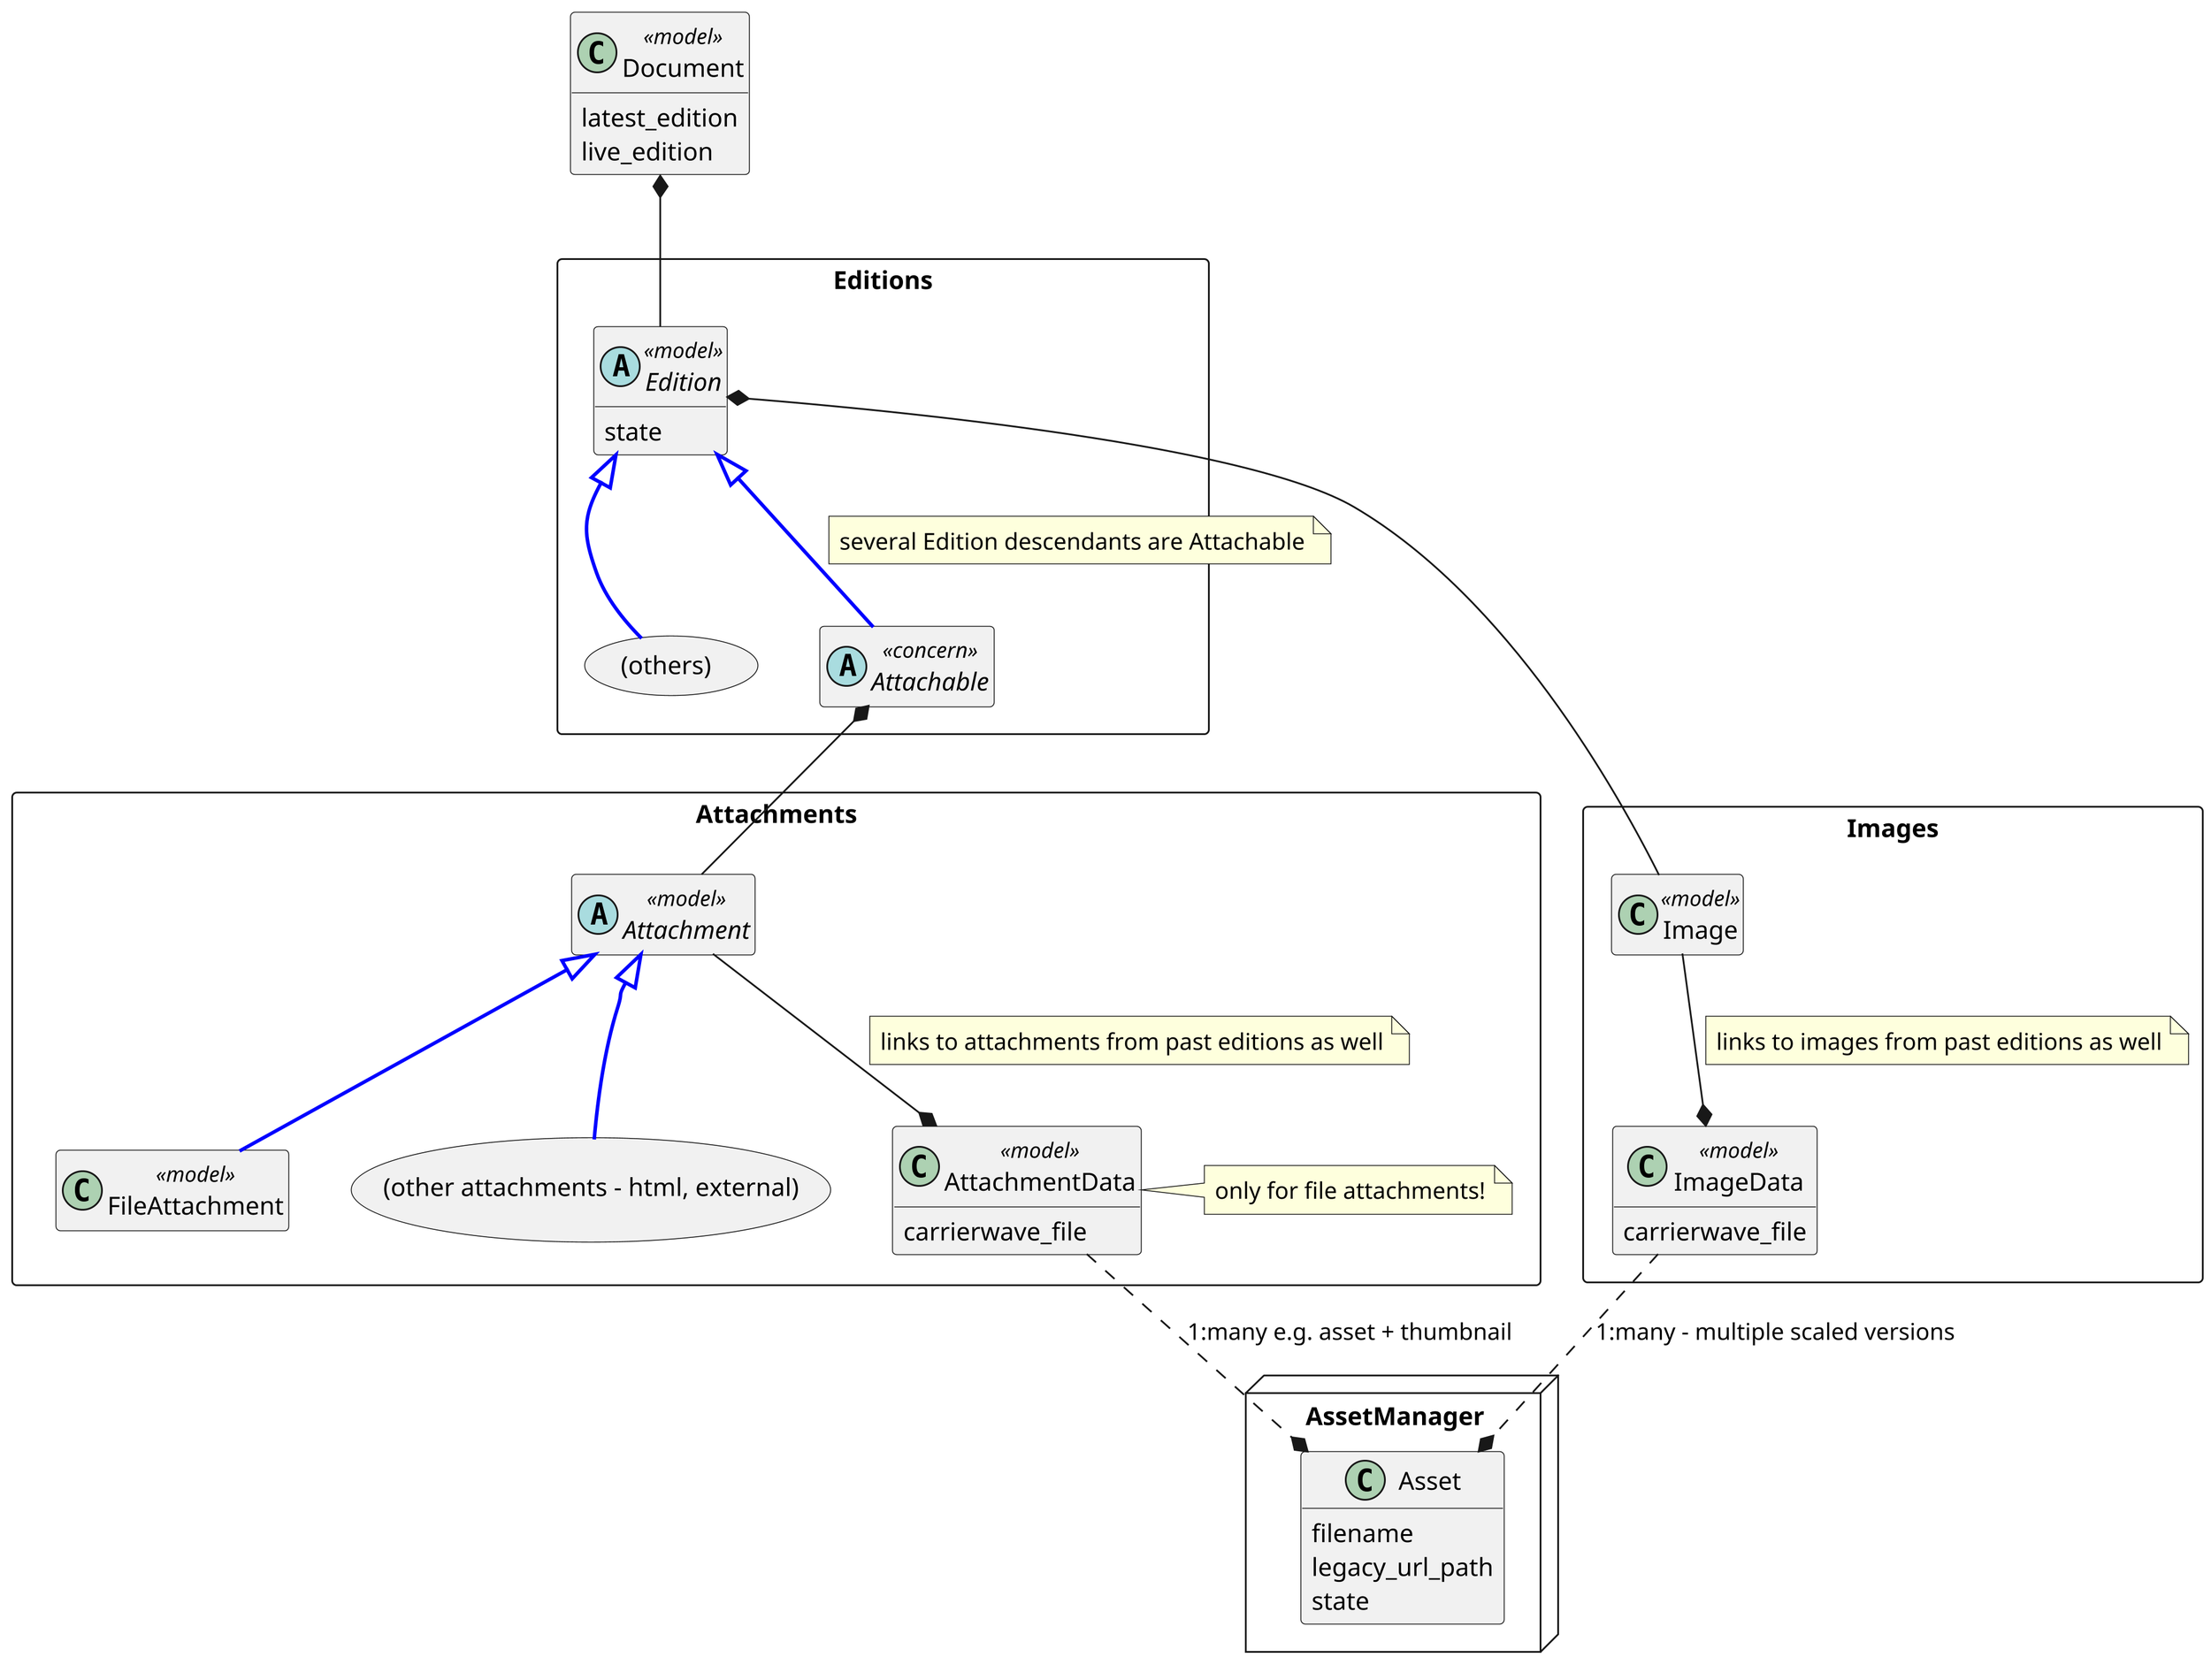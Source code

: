 @startuml
allowmixing
hide empty description
hide empty members
skinparam dpi 300

class Document <<model>>

rectangle "Editions" {
    abstract Edition <<model>> {
        state
    }
    rectangle "(others)" as othereds
    Edition <|-- othereds #line:blue;line.bold
    Edition <|-- Attachable #line:blue;line.bold
    note on link: several Edition descendants are Attachable
    abstract Attachable<<concern>>
}

rectangle "Attachments" {
  together {
    abstract Attachment <<model>>
    class FileAttachment <<model>>
    rectangle "(other attachments - html, external)" as otheratts
    Attachment <|-- otheratts #line:blue;line.bold
    Attachment <|-- FileAttachment #line:blue;line.bold
  }
  class AttachmentData <<model>> {
    carrierwave_file
  }
  note right: only for file attachments!
  Attachment --* AttachmentData
  note on link: links to attachments from past editions as well
}

rectangle "Images" {
  class Image <<model>>
  class ImageData <<model>> {
    carrierwave_file
  }
  Image --* ImageData
  note on link: links to images from past editions as well
}

Edition *-- Image

Document *-- Edition 

Attachable *-- Attachment

class Document {
    {method} latest_edition
    {method} live_edition
}

node AssetManager {
class Asset {
  filename
  legacy_url_path
  state
}
}

AttachmentData ..* Asset: 1:many e.g. asset + thumbnail
ImageData ..* Asset: 1:many - multiple scaled versions

@enduml
